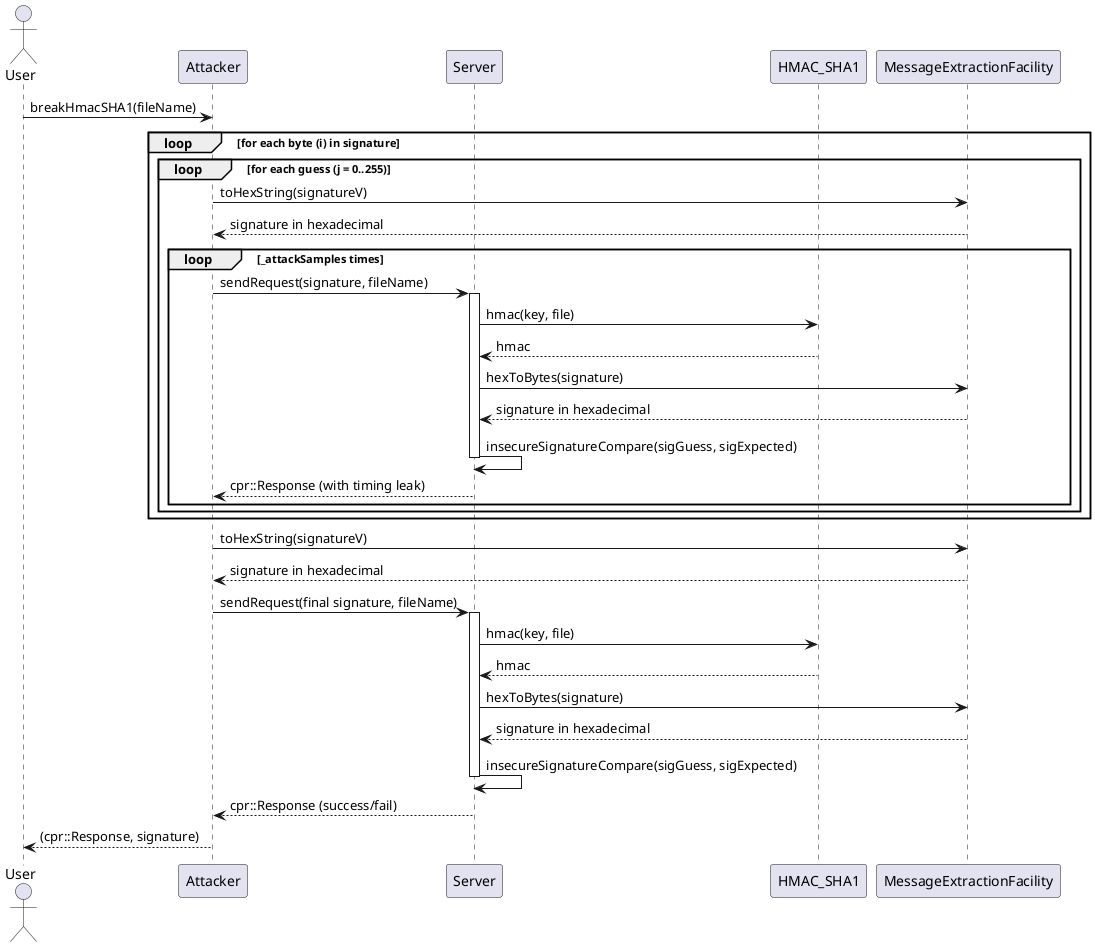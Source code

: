 "@startuml Attack_against_HMAC-SHA1_with_an_artificial_timing_leak_sequence_diagram"

actor User
participant "Attacker" as A
participant "Server" as S
participant "HMAC_SHA1" as H
participant "MessageExtractionFacility" as M

User -> A : breakHmacSHA1(fileName)
loop for each byte (i) in signature
  loop for each guess (j = 0..255)
    A -> M : toHexString(signatureV)
    M --> A : signature in hexadecimal
    loop _attackSamples times
      A -> S : sendRequest(signature, fileName)
      activate S
      S -> H : hmac(key, file)
      H --> S: hmac
      S -> M : hexToBytes(signature)
      M --> S : signature in hexadecimal
      S -> S : insecureSignatureCompare(sigGuess, sigExpected)
      deactivate S
      S --> A : cpr::Response (with timing leak)
    end
  end
end

A -> M : toHexString(signatureV)
M --> A : signature in hexadecimal
A -> S : sendRequest(final signature, fileName)
activate S
S -> H : hmac(key, file)
H --> S: hmac
S -> M : hexToBytes(signature)
M --> S : signature in hexadecimal
S -> S : insecureSignatureCompare(sigGuess, sigExpected)
deactivate S
S --> A : cpr::Response (success/fail)
A --> User : (cpr::Response, signature)
@enduml
